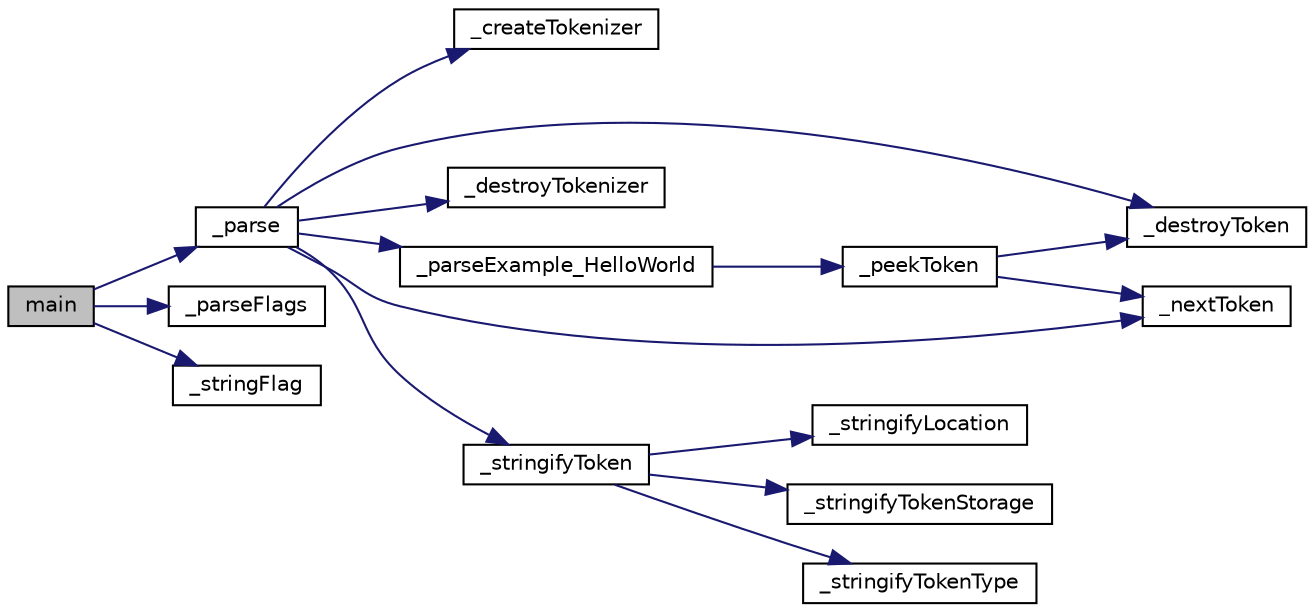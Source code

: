 digraph "main"
{
 // LATEX_PDF_SIZE
  edge [fontname="Helvetica",fontsize="10",labelfontname="Helvetica",labelfontsize="10"];
  node [fontname="Helvetica",fontsize="10",shape=record];
  rankdir="LR";
  Node1 [label="main",height=0.2,width=0.4,color="black", fillcolor="grey75", style="filled", fontcolor="black",tooltip=" "];
  Node1 -> Node2 [color="midnightblue",fontsize="10",style="solid",fontname="Helvetica"];
  Node2 [label="_parse",height=0.2,width=0.4,color="black", fillcolor="white", style="filled",URL="$d2/d72/parser_8c.html#aa13b44093a9b4f501c43f640be3790ec",tooltip=" "];
  Node2 -> Node3 [color="midnightblue",fontsize="10",style="solid",fontname="Helvetica"];
  Node3 [label="_createTokenizer",height=0.2,width=0.4,color="black", fillcolor="white", style="filled",URL="$de/d57/group__TOKENIZER.html#ga7bca1d5f232ec0cf9bb4d24dacb9332a",tooltip="Create the tokenizer, read the file and store it's content in a dynamically allocated buffer."];
  Node2 -> Node4 [color="midnightblue",fontsize="10",style="solid",fontname="Helvetica"];
  Node4 [label="_destroyToken",height=0.2,width=0.4,color="black", fillcolor="white", style="filled",URL="$db/d58/group__TOKEN.html#ga61edee5614ff6fdcf25a38f93d09e906",tooltip="Destroy and deallocate all dynamically allocated resources for a specified token, thus freeing the me..."];
  Node2 -> Node5 [color="midnightblue",fontsize="10",style="solid",fontname="Helvetica"];
  Node5 [label="_destroyTokenizer",height=0.2,width=0.4,color="black", fillcolor="white", style="filled",URL="$de/d57/group__TOKENIZER.html#ga019d7eaeb970ab79e862f22d7e840e48",tooltip="Deallocate and free all tokenizer's resources and fields that were allocated on heap."];
  Node2 -> Node6 [color="midnightblue",fontsize="10",style="solid",fontname="Helvetica"];
  Node6 [label="_nextToken",height=0.2,width=0.4,color="black", fillcolor="white", style="filled",URL="$de/d57/group__TOKENIZER.html#ga39cbd7b1504ade8058591b053542eac8",tooltip="Parse and return next token."];
  Node2 -> Node7 [color="midnightblue",fontsize="10",style="solid",fontname="Helvetica"];
  Node7 [label="_parseExample_HelloWorld",height=0.2,width=0.4,color="black", fillcolor="white", style="filled",URL="$d2/d72/parser_8c.html#a817ddbff8df162edd9632cd2deca32b4",tooltip=" "];
  Node7 -> Node8 [color="midnightblue",fontsize="10",style="solid",fontname="Helvetica"];
  Node8 [label="_peekToken",height=0.2,width=0.4,color="black", fillcolor="white", style="filled",URL="$de/d57/group__TOKENIZER.html#ga429e3baa7b543c51dffef5fc335cd536",tooltip="Parse and peek the next token without moving the parser."];
  Node8 -> Node4 [color="midnightblue",fontsize="10",style="solid",fontname="Helvetica"];
  Node8 -> Node6 [color="midnightblue",fontsize="10",style="solid",fontname="Helvetica"];
  Node2 -> Node9 [color="midnightblue",fontsize="10",style="solid",fontname="Helvetica"];
  Node9 [label="_stringifyToken",height=0.2,width=0.4,color="black", fillcolor="white", style="filled",URL="$db/d58/group__TOKEN.html#ga64540ed8048da126162d7e49a6fef735",tooltip="Stringify a token with all its fields into a static chars buffer and return a pointer to that buffer'..."];
  Node9 -> Node10 [color="midnightblue",fontsize="10",style="solid",fontname="Helvetica"];
  Node10 [label="_stringifyLocation",height=0.2,width=0.4,color="black", fillcolor="white", style="filled",URL="$d0/dad/location_8c.html#ae2ed69fe4522b605e8a7a245e9dd3ec4",tooltip="Stringify a location structure to the format 'file=s, line=d, column=d'."];
  Node9 -> Node11 [color="midnightblue",fontsize="10",style="solid",fontname="Helvetica"];
  Node11 [label="_stringifyTokenStorage",height=0.2,width=0.4,color="black", fillcolor="white", style="filled",URL="$db/d58/group__TOKEN.html#ga9b32167937fbc9dccb012b0cd90113c3",tooltip="Stringify token storage."];
  Node9 -> Node12 [color="midnightblue",fontsize="10",style="solid",fontname="Helvetica"];
  Node12 [label="_stringifyTokenType",height=0.2,width=0.4,color="black", fillcolor="white", style="filled",URL="$db/d58/group__TOKEN.html#ga23aa0bd700069d91d1bbd40f54f3e3f7",tooltip="Stringify token type."];
  Node1 -> Node13 [color="midnightblue",fontsize="10",style="solid",fontname="Helvetica"];
  Node13 [label="_parseFlags",height=0.2,width=0.4,color="black", fillcolor="white", style="filled",URL="$d7/df9/group__CFLAG.html#gaf288fe6af161f4c44d91676142c341d8",tooltip="Function _parseFlags() emits first command-line arguments from provided argv array and the rest of th..."];
  Node1 -> Node14 [color="midnightblue",fontsize="10",style="solid",fontname="Helvetica"];
  Node14 [label="_stringFlag",height=0.2,width=0.4,color="black", fillcolor="white", style="filled",URL="$d7/df9/group__CFLAG.html#ga0ec9d30f0646f75a4b7338fffc16120f",tooltip="Function _stringFlag() defines a string flag with specified name, default value, and description stri..."];
}
